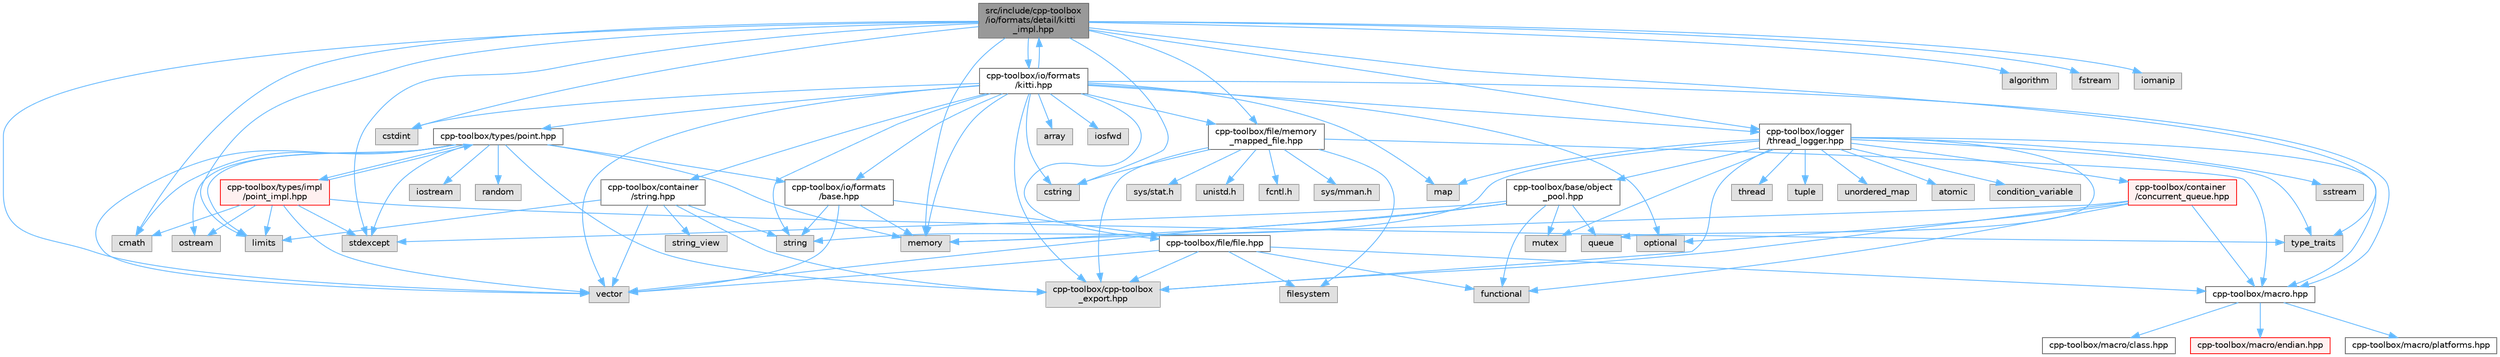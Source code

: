 digraph "src/include/cpp-toolbox/io/formats/detail/kitti_impl.hpp"
{
 // LATEX_PDF_SIZE
  bgcolor="transparent";
  edge [fontname=Helvetica,fontsize=10,labelfontname=Helvetica,labelfontsize=10];
  node [fontname=Helvetica,fontsize=10,shape=box,height=0.2,width=0.4];
  Node1 [id="Node000001",label="src/include/cpp-toolbox\l/io/formats/detail/kitti\l_impl.hpp",height=0.2,width=0.4,color="gray40", fillcolor="grey60", style="filled", fontcolor="black",tooltip="此文件包含 kitti_format_t 的模板实现/This file contains the template implementations for kitti_format_t"];
  Node1 -> Node2 [id="edge1_Node000001_Node000002",color="steelblue1",style="solid",tooltip=" "];
  Node2 [id="Node000002",label="cpp-toolbox/io/formats\l/kitti.hpp",height=0.2,width=0.4,color="grey40", fillcolor="white", style="filled",URL="$kitti_8hpp.html",tooltip=" "];
  Node2 -> Node3 [id="edge2_Node000002_Node000003",color="steelblue1",style="solid",tooltip=" "];
  Node3 [id="Node000003",label="array",height=0.2,width=0.4,color="grey60", fillcolor="#E0E0E0", style="filled",tooltip=" "];
  Node2 -> Node4 [id="edge3_Node000002_Node000004",color="steelblue1",style="solid",tooltip=" "];
  Node4 [id="Node000004",label="cstdint",height=0.2,width=0.4,color="grey60", fillcolor="#E0E0E0", style="filled",tooltip=" "];
  Node2 -> Node5 [id="edge4_Node000002_Node000005",color="steelblue1",style="solid",tooltip=" "];
  Node5 [id="Node000005",label="cstring",height=0.2,width=0.4,color="grey60", fillcolor="#E0E0E0", style="filled",tooltip=" "];
  Node2 -> Node6 [id="edge5_Node000002_Node000006",color="steelblue1",style="solid",tooltip=" "];
  Node6 [id="Node000006",label="iosfwd",height=0.2,width=0.4,color="grey60", fillcolor="#E0E0E0", style="filled",tooltip=" "];
  Node2 -> Node7 [id="edge6_Node000002_Node000007",color="steelblue1",style="solid",tooltip=" "];
  Node7 [id="Node000007",label="map",height=0.2,width=0.4,color="grey60", fillcolor="#E0E0E0", style="filled",tooltip=" "];
  Node2 -> Node8 [id="edge7_Node000002_Node000008",color="steelblue1",style="solid",tooltip=" "];
  Node8 [id="Node000008",label="memory",height=0.2,width=0.4,color="grey60", fillcolor="#E0E0E0", style="filled",tooltip=" "];
  Node2 -> Node9 [id="edge8_Node000002_Node000009",color="steelblue1",style="solid",tooltip=" "];
  Node9 [id="Node000009",label="optional",height=0.2,width=0.4,color="grey60", fillcolor="#E0E0E0", style="filled",tooltip=" "];
  Node2 -> Node10 [id="edge9_Node000002_Node000010",color="steelblue1",style="solid",tooltip=" "];
  Node10 [id="Node000010",label="string",height=0.2,width=0.4,color="grey60", fillcolor="#E0E0E0", style="filled",tooltip=" "];
  Node2 -> Node11 [id="edge10_Node000002_Node000011",color="steelblue1",style="solid",tooltip=" "];
  Node11 [id="Node000011",label="vector",height=0.2,width=0.4,color="grey60", fillcolor="#E0E0E0", style="filled",tooltip=" "];
  Node2 -> Node12 [id="edge11_Node000002_Node000012",color="steelblue1",style="solid",tooltip=" "];
  Node12 [id="Node000012",label="cpp-toolbox/container\l/string.hpp",height=0.2,width=0.4,color="grey40", fillcolor="white", style="filled",URL="$string_8hpp.html",tooltip=" "];
  Node12 -> Node13 [id="edge12_Node000012_Node000013",color="steelblue1",style="solid",tooltip=" "];
  Node13 [id="Node000013",label="limits",height=0.2,width=0.4,color="grey60", fillcolor="#E0E0E0", style="filled",tooltip=" "];
  Node12 -> Node10 [id="edge13_Node000012_Node000010",color="steelblue1",style="solid",tooltip=" "];
  Node12 -> Node14 [id="edge14_Node000012_Node000014",color="steelblue1",style="solid",tooltip=" "];
  Node14 [id="Node000014",label="string_view",height=0.2,width=0.4,color="grey60", fillcolor="#E0E0E0", style="filled",tooltip=" "];
  Node12 -> Node11 [id="edge15_Node000012_Node000011",color="steelblue1",style="solid",tooltip=" "];
  Node12 -> Node15 [id="edge16_Node000012_Node000015",color="steelblue1",style="solid",tooltip=" "];
  Node15 [id="Node000015",label="cpp-toolbox/cpp-toolbox\l_export.hpp",height=0.2,width=0.4,color="grey60", fillcolor="#E0E0E0", style="filled",tooltip=" "];
  Node2 -> Node15 [id="edge17_Node000002_Node000015",color="steelblue1",style="solid",tooltip=" "];
  Node2 -> Node16 [id="edge18_Node000002_Node000016",color="steelblue1",style="solid",tooltip=" "];
  Node16 [id="Node000016",label="cpp-toolbox/file/file.hpp",height=0.2,width=0.4,color="grey40", fillcolor="white", style="filled",URL="$file_8hpp.html",tooltip=" "];
  Node16 -> Node17 [id="edge19_Node000016_Node000017",color="steelblue1",style="solid",tooltip=" "];
  Node17 [id="Node000017",label="filesystem",height=0.2,width=0.4,color="grey60", fillcolor="#E0E0E0", style="filled",tooltip=" "];
  Node16 -> Node18 [id="edge20_Node000016_Node000018",color="steelblue1",style="solid",tooltip=" "];
  Node18 [id="Node000018",label="functional",height=0.2,width=0.4,color="grey60", fillcolor="#E0E0E0", style="filled",tooltip=" "];
  Node16 -> Node11 [id="edge21_Node000016_Node000011",color="steelblue1",style="solid",tooltip=" "];
  Node16 -> Node15 [id="edge22_Node000016_Node000015",color="steelblue1",style="solid",tooltip=" "];
  Node16 -> Node19 [id="edge23_Node000016_Node000019",color="steelblue1",style="solid",tooltip=" "];
  Node19 [id="Node000019",label="cpp-toolbox/macro.hpp",height=0.2,width=0.4,color="grey40", fillcolor="white", style="filled",URL="$macro_8hpp.html",tooltip="通用的编译器、平台、架构检测和实用宏定义 / Common macros for compiler, platform, architecture detection and utility macro..."];
  Node19 -> Node20 [id="edge24_Node000019_Node000020",color="steelblue1",style="solid",tooltip=" "];
  Node20 [id="Node000020",label="cpp-toolbox/macro/class.hpp",height=0.2,width=0.4,color="grey40", fillcolor="white", style="filled",URL="$class_8hpp.html",tooltip=" "];
  Node19 -> Node21 [id="edge25_Node000019_Node000021",color="steelblue1",style="solid",tooltip=" "];
  Node21 [id="Node000021",label="cpp-toolbox/macro/endian.hpp",height=0.2,width=0.4,color="red", fillcolor="#FFF0F0", style="filled",URL="$endian_8hpp.html",tooltip=" "];
  Node19 -> Node23 [id="edge26_Node000019_Node000023",color="steelblue1",style="solid",tooltip=" "];
  Node23 [id="Node000023",label="cpp-toolbox/macro/platforms.hpp",height=0.2,width=0.4,color="grey40", fillcolor="white", style="filled",URL="$platforms_8hpp.html",tooltip=" "];
  Node2 -> Node24 [id="edge27_Node000002_Node000024",color="steelblue1",style="solid",tooltip=" "];
  Node24 [id="Node000024",label="cpp-toolbox/file/memory\l_mapped_file.hpp",height=0.2,width=0.4,color="grey40", fillcolor="white", style="filled",URL="$memory__mapped__file_8hpp.html",tooltip=" "];
  Node24 -> Node5 [id="edge28_Node000024_Node000005",color="steelblue1",style="solid",tooltip=" "];
  Node24 -> Node17 [id="edge29_Node000024_Node000017",color="steelblue1",style="solid",tooltip=" "];
  Node24 -> Node15 [id="edge30_Node000024_Node000015",color="steelblue1",style="solid",tooltip=" "];
  Node24 -> Node19 [id="edge31_Node000024_Node000019",color="steelblue1",style="solid",tooltip=" "];
  Node24 -> Node25 [id="edge32_Node000024_Node000025",color="steelblue1",style="solid",tooltip=" "];
  Node25 [id="Node000025",label="fcntl.h",height=0.2,width=0.4,color="grey60", fillcolor="#E0E0E0", style="filled",tooltip=" "];
  Node24 -> Node26 [id="edge33_Node000024_Node000026",color="steelblue1",style="solid",tooltip=" "];
  Node26 [id="Node000026",label="sys/mman.h",height=0.2,width=0.4,color="grey60", fillcolor="#E0E0E0", style="filled",tooltip=" "];
  Node24 -> Node27 [id="edge34_Node000024_Node000027",color="steelblue1",style="solid",tooltip=" "];
  Node27 [id="Node000027",label="sys/stat.h",height=0.2,width=0.4,color="grey60", fillcolor="#E0E0E0", style="filled",tooltip=" "];
  Node24 -> Node28 [id="edge35_Node000024_Node000028",color="steelblue1",style="solid",tooltip=" "];
  Node28 [id="Node000028",label="unistd.h",height=0.2,width=0.4,color="grey60", fillcolor="#E0E0E0", style="filled",tooltip=" "];
  Node2 -> Node29 [id="edge36_Node000002_Node000029",color="steelblue1",style="solid",tooltip=" "];
  Node29 [id="Node000029",label="cpp-toolbox/io/formats\l/base.hpp",height=0.2,width=0.4,color="grey40", fillcolor="white", style="filled",URL="$io_2formats_2base_8hpp.html",tooltip=" "];
  Node29 -> Node8 [id="edge37_Node000029_Node000008",color="steelblue1",style="solid",tooltip=" "];
  Node29 -> Node10 [id="edge38_Node000029_Node000010",color="steelblue1",style="solid",tooltip=" "];
  Node29 -> Node11 [id="edge39_Node000029_Node000011",color="steelblue1",style="solid",tooltip=" "];
  Node29 -> Node16 [id="edge40_Node000029_Node000016",color="steelblue1",style="solid",tooltip=" "];
  Node2 -> Node30 [id="edge41_Node000002_Node000030",color="steelblue1",style="solid",tooltip=" "];
  Node30 [id="Node000030",label="cpp-toolbox/logger\l/thread_logger.hpp",height=0.2,width=0.4,color="grey40", fillcolor="white", style="filled",URL="$thread__logger_8hpp.html",tooltip=" "];
  Node30 -> Node31 [id="edge42_Node000030_Node000031",color="steelblue1",style="solid",tooltip=" "];
  Node31 [id="Node000031",label="atomic",height=0.2,width=0.4,color="grey60", fillcolor="#E0E0E0", style="filled",tooltip=" "];
  Node30 -> Node32 [id="edge43_Node000030_Node000032",color="steelblue1",style="solid",tooltip=" "];
  Node32 [id="Node000032",label="condition_variable",height=0.2,width=0.4,color="grey60", fillcolor="#E0E0E0", style="filled",tooltip=" "];
  Node30 -> Node7 [id="edge44_Node000030_Node000007",color="steelblue1",style="solid",tooltip=" "];
  Node30 -> Node33 [id="edge45_Node000030_Node000033",color="steelblue1",style="solid",tooltip=" "];
  Node33 [id="Node000033",label="mutex",height=0.2,width=0.4,color="grey60", fillcolor="#E0E0E0", style="filled",tooltip=" "];
  Node30 -> Node34 [id="edge46_Node000030_Node000034",color="steelblue1",style="solid",tooltip=" "];
  Node34 [id="Node000034",label="queue",height=0.2,width=0.4,color="grey60", fillcolor="#E0E0E0", style="filled",tooltip=" "];
  Node30 -> Node35 [id="edge47_Node000030_Node000035",color="steelblue1",style="solid",tooltip=" "];
  Node35 [id="Node000035",label="sstream",height=0.2,width=0.4,color="grey60", fillcolor="#E0E0E0", style="filled",tooltip=" "];
  Node30 -> Node10 [id="edge48_Node000030_Node000010",color="steelblue1",style="solid",tooltip=" "];
  Node30 -> Node36 [id="edge49_Node000030_Node000036",color="steelblue1",style="solid",tooltip=" "];
  Node36 [id="Node000036",label="thread",height=0.2,width=0.4,color="grey60", fillcolor="#E0E0E0", style="filled",tooltip=" "];
  Node30 -> Node37 [id="edge50_Node000030_Node000037",color="steelblue1",style="solid",tooltip=" "];
  Node37 [id="Node000037",label="tuple",height=0.2,width=0.4,color="grey60", fillcolor="#E0E0E0", style="filled",tooltip=" "];
  Node30 -> Node38 [id="edge51_Node000030_Node000038",color="steelblue1",style="solid",tooltip=" "];
  Node38 [id="Node000038",label="type_traits",height=0.2,width=0.4,color="grey60", fillcolor="#E0E0E0", style="filled",tooltip=" "];
  Node30 -> Node39 [id="edge52_Node000030_Node000039",color="steelblue1",style="solid",tooltip=" "];
  Node39 [id="Node000039",label="unordered_map",height=0.2,width=0.4,color="grey60", fillcolor="#E0E0E0", style="filled",tooltip=" "];
  Node30 -> Node15 [id="edge53_Node000030_Node000015",color="steelblue1",style="solid",tooltip=" "];
  Node30 -> Node19 [id="edge54_Node000030_Node000019",color="steelblue1",style="solid",tooltip=" "];
  Node30 -> Node40 [id="edge55_Node000030_Node000040",color="steelblue1",style="solid",tooltip=" "];
  Node40 [id="Node000040",label="cpp-toolbox/container\l/concurrent_queue.hpp",height=0.2,width=0.4,color="red", fillcolor="#FFF0F0", style="filled",URL="$concurrent__queue_8hpp.html",tooltip=" "];
  Node40 -> Node18 [id="edge56_Node000040_Node000018",color="steelblue1",style="solid",tooltip=" "];
  Node40 -> Node8 [id="edge57_Node000040_Node000008",color="steelblue1",style="solid",tooltip=" "];
  Node40 -> Node9 [id="edge58_Node000040_Node000009",color="steelblue1",style="solid",tooltip=" "];
  Node40 -> Node15 [id="edge59_Node000040_Node000015",color="steelblue1",style="solid",tooltip=" "];
  Node40 -> Node19 [id="edge60_Node000040_Node000019",color="steelblue1",style="solid",tooltip=" "];
  Node30 -> Node44 [id="edge61_Node000030_Node000044",color="steelblue1",style="solid",tooltip=" "];
  Node44 [id="Node000044",label="cpp-toolbox/base/object\l_pool.hpp",height=0.2,width=0.4,color="grey40", fillcolor="white", style="filled",URL="$object__pool_8hpp.html",tooltip=" "];
  Node44 -> Node18 [id="edge62_Node000044_Node000018",color="steelblue1",style="solid",tooltip=" "];
  Node44 -> Node8 [id="edge63_Node000044_Node000008",color="steelblue1",style="solid",tooltip=" "];
  Node44 -> Node33 [id="edge64_Node000044_Node000033",color="steelblue1",style="solid",tooltip=" "];
  Node44 -> Node34 [id="edge65_Node000044_Node000034",color="steelblue1",style="solid",tooltip=" "];
  Node44 -> Node45 [id="edge66_Node000044_Node000045",color="steelblue1",style="solid",tooltip=" "];
  Node45 [id="Node000045",label="stdexcept",height=0.2,width=0.4,color="grey60", fillcolor="#E0E0E0", style="filled",tooltip=" "];
  Node44 -> Node11 [id="edge67_Node000044_Node000011",color="steelblue1",style="solid",tooltip=" "];
  Node2 -> Node19 [id="edge68_Node000002_Node000019",color="steelblue1",style="solid",tooltip=" "];
  Node2 -> Node46 [id="edge69_Node000002_Node000046",color="steelblue1",style="solid",tooltip=" "];
  Node46 [id="Node000046",label="cpp-toolbox/types/point.hpp",height=0.2,width=0.4,color="grey40", fillcolor="white", style="filled",URL="$point_8hpp.html",tooltip=" "];
  Node46 -> Node47 [id="edge70_Node000046_Node000047",color="steelblue1",style="solid",tooltip=" "];
  Node47 [id="Node000047",label="cmath",height=0.2,width=0.4,color="grey60", fillcolor="#E0E0E0", style="filled",tooltip=" "];
  Node46 -> Node48 [id="edge71_Node000046_Node000048",color="steelblue1",style="solid",tooltip=" "];
  Node48 [id="Node000048",label="iostream",height=0.2,width=0.4,color="grey60", fillcolor="#E0E0E0", style="filled",tooltip=" "];
  Node46 -> Node13 [id="edge72_Node000046_Node000013",color="steelblue1",style="solid",tooltip=" "];
  Node46 -> Node8 [id="edge73_Node000046_Node000008",color="steelblue1",style="solid",tooltip=" "];
  Node46 -> Node49 [id="edge74_Node000046_Node000049",color="steelblue1",style="solid",tooltip=" "];
  Node49 [id="Node000049",label="ostream",height=0.2,width=0.4,color="grey60", fillcolor="#E0E0E0", style="filled",tooltip=" "];
  Node46 -> Node50 [id="edge75_Node000046_Node000050",color="steelblue1",style="solid",tooltip=" "];
  Node50 [id="Node000050",label="random",height=0.2,width=0.4,color="grey60", fillcolor="#E0E0E0", style="filled",tooltip=" "];
  Node46 -> Node45 [id="edge76_Node000046_Node000045",color="steelblue1",style="solid",tooltip=" "];
  Node46 -> Node11 [id="edge77_Node000046_Node000011",color="steelblue1",style="solid",tooltip=" "];
  Node46 -> Node15 [id="edge78_Node000046_Node000015",color="steelblue1",style="solid",tooltip=" "];
  Node46 -> Node29 [id="edge79_Node000046_Node000029",color="steelblue1",style="solid",tooltip=" "];
  Node46 -> Node51 [id="edge80_Node000046_Node000051",color="steelblue1",style="solid",tooltip=" "];
  Node51 [id="Node000051",label="cpp-toolbox/types/impl\l/point_impl.hpp",height=0.2,width=0.4,color="red", fillcolor="#FFF0F0", style="filled",URL="$point__impl_8hpp.html",tooltip=" "];
  Node51 -> Node47 [id="edge81_Node000051_Node000047",color="steelblue1",style="solid",tooltip=" "];
  Node51 -> Node13 [id="edge82_Node000051_Node000013",color="steelblue1",style="solid",tooltip=" "];
  Node51 -> Node49 [id="edge83_Node000051_Node000049",color="steelblue1",style="solid",tooltip=" "];
  Node51 -> Node45 [id="edge84_Node000051_Node000045",color="steelblue1",style="solid",tooltip=" "];
  Node51 -> Node38 [id="edge85_Node000051_Node000038",color="steelblue1",style="solid",tooltip=" "];
  Node51 -> Node11 [id="edge86_Node000051_Node000011",color="steelblue1",style="solid",tooltip=" "];
  Node51 -> Node46 [id="edge87_Node000051_Node000046",color="steelblue1",style="solid",tooltip=" "];
  Node2 -> Node1 [id="edge88_Node000002_Node000001",color="steelblue1",style="solid",tooltip=" "];
  Node1 -> Node53 [id="edge89_Node000001_Node000053",color="steelblue1",style="solid",tooltip=" "];
  Node53 [id="Node000053",label="algorithm",height=0.2,width=0.4,color="grey60", fillcolor="#E0E0E0", style="filled",tooltip=" "];
  Node1 -> Node47 [id="edge90_Node000001_Node000047",color="steelblue1",style="solid",tooltip=" "];
  Node1 -> Node4 [id="edge91_Node000001_Node000004",color="steelblue1",style="solid",tooltip=" "];
  Node1 -> Node5 [id="edge92_Node000001_Node000005",color="steelblue1",style="solid",tooltip=" "];
  Node1 -> Node54 [id="edge93_Node000001_Node000054",color="steelblue1",style="solid",tooltip=" "];
  Node54 [id="Node000054",label="fstream",height=0.2,width=0.4,color="grey60", fillcolor="#E0E0E0", style="filled",tooltip=" "];
  Node1 -> Node55 [id="edge94_Node000001_Node000055",color="steelblue1",style="solid",tooltip=" "];
  Node55 [id="Node000055",label="iomanip",height=0.2,width=0.4,color="grey60", fillcolor="#E0E0E0", style="filled",tooltip=" "];
  Node1 -> Node13 [id="edge95_Node000001_Node000013",color="steelblue1",style="solid",tooltip=" "];
  Node1 -> Node8 [id="edge96_Node000001_Node000008",color="steelblue1",style="solid",tooltip=" "];
  Node1 -> Node45 [id="edge97_Node000001_Node000045",color="steelblue1",style="solid",tooltip=" "];
  Node1 -> Node38 [id="edge98_Node000001_Node000038",color="steelblue1",style="solid",tooltip=" "];
  Node1 -> Node11 [id="edge99_Node000001_Node000011",color="steelblue1",style="solid",tooltip=" "];
  Node1 -> Node24 [id="edge100_Node000001_Node000024",color="steelblue1",style="solid",tooltip=" "];
  Node1 -> Node30 [id="edge101_Node000001_Node000030",color="steelblue1",style="solid",tooltip=" "];
}
